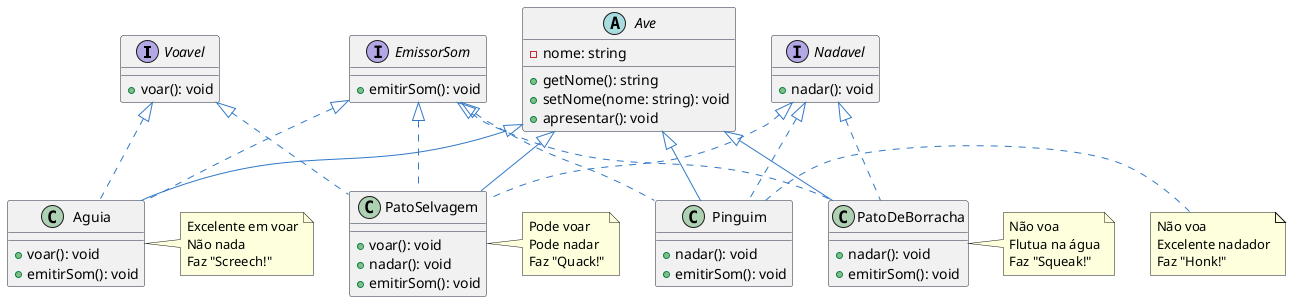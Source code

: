 @startuml

!define INTERFACE interface
!define ABSTRACT abstract

skinparam class {
    BackgroundColor<<INTERFACE>> LightBlue
    BackgroundColor<<ABSTRACT>> LightYellow
    ArrowColor #3178c6
    BorderColor #1e293b
}

INTERFACE Voavel {
    + voar(): void
}

INTERFACE Nadavel {
    + nadar(): void
}

INTERFACE EmissorSom {
    + emitirSom(): void
}

ABSTRACT class Ave {
    - nome: string
    + getNome(): string
    + setNome(nome: string): void
    + apresentar(): void
}

class PatoSelvagem {
    + voar(): void
    + nadar(): void
    + emitirSom(): void
}

class Aguia {
    + voar(): void
    + emitirSom(): void
}

class PatoDeBorracha {
    + nadar(): void
    + emitirSom(): void
}

class Pinguim {
    + nadar(): void
    + emitirSom(): void
}

' Heranças
Ave <|-- PatoSelvagem
Ave <|-- Aguia
Ave <|-- PatoDeBorracha
Ave <|-- Pinguim

' Implementações de Interfaces
Voavel <|.. PatoSelvagem
Voavel <|.. Aguia

Nadavel <|.. PatoSelvagem
Nadavel <|.. PatoDeBorracha
Nadavel <|.. Pinguim

EmissorSom <|.. PatoSelvagem
EmissorSom <|.. Aguia
EmissorSom <|.. PatoDeBorracha
EmissorSom <|.. Pinguim

note right of PatoSelvagem
  Pode voar
  Pode nadar
  Faz "Quack!"
end note

note right of Aguia
  Excelente em voar
  Não nada
  Faz "Screech!"
end note

note right of PatoDeBorracha
  Não voa
  Flutua na água
  Faz "Squeak!"
end note

note right of Pinguim
  Não voa
  Excelente nadador
  Faz "Honk!"
end note

@enduml